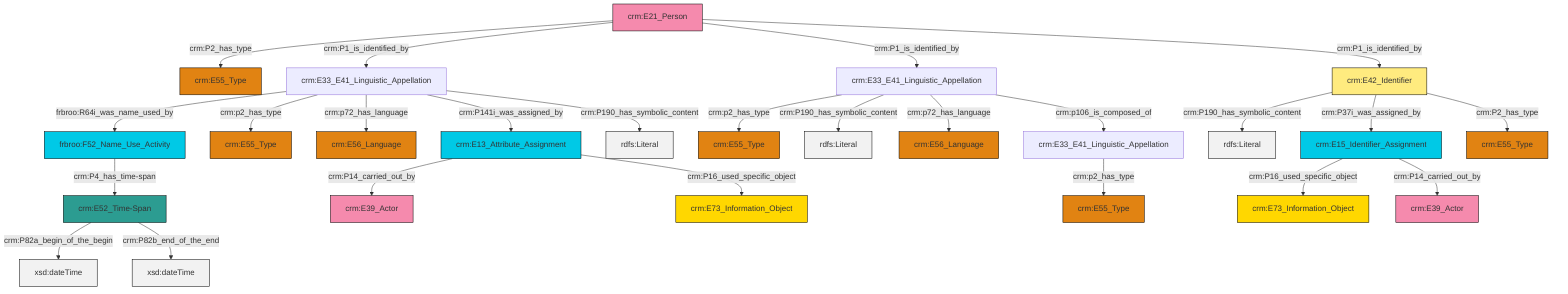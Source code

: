 graph TD
classDef Literal fill:#f2f2f2,stroke:#000000;
classDef CRM_Entity fill:#FFFFFF,stroke:#000000;
classDef Temporal_Entity fill:#00C9E6, stroke:#000000;
classDef Type fill:#E18312, stroke:#000000;
classDef Time-Span fill:#2C9C91, stroke:#000000;
classDef Appellation fill:#FFEB7F, stroke:#000000;
classDef Place fill:#008836, stroke:#000000;
classDef Persistent_Item fill:#B266B2, stroke:#000000;
classDef Conceptual_Object fill:#FFD700, stroke:#000000;
classDef Physical_Thing fill:#D2B48C, stroke:#000000;
classDef Actor fill:#f58aad, stroke:#000000;
classDef PC_Classes fill:#4ce600, stroke:#000000;
classDef Multi fill:#cccccc,stroke:#000000;

4["crm:E33_E41_Linguistic_Appellation"]:::Default -->|crm:p2_has_type| 2["crm:E55_Type"]:::Type
7["crm:E21_Person"]:::Actor -->|crm:P2_has_type| 8["crm:E55_Type"]:::Type
11["crm:E52_Time-Span"]:::Time-Span -->|crm:P82a_begin_of_the_begin| 12[xsd:dateTime]:::Literal
13["frbroo:F52_Name_Use_Activity"]:::Temporal_Entity -->|crm:P4_has_time-span| 11["crm:E52_Time-Span"]:::Time-Span
5["crm:E33_E41_Linguistic_Appellation"]:::Default -->|frbroo:R64i_was_name_used_by| 13["frbroo:F52_Name_Use_Activity"]:::Temporal_Entity
11["crm:E52_Time-Span"]:::Time-Span -->|crm:P82b_end_of_the_end| 25[xsd:dateTime]:::Literal
26["crm:E13_Attribute_Assignment"]:::Temporal_Entity -->|crm:P14_carried_out_by| 21["crm:E39_Actor"]:::Actor
26["crm:E13_Attribute_Assignment"]:::Temporal_Entity -->|crm:P16_used_specific_object| 28["crm:E73_Information_Object"]:::Conceptual_Object
4["crm:E33_E41_Linguistic_Appellation"]:::Default -->|crm:P190_has_symbolic_content| 31[rdfs:Literal]:::Literal
7["crm:E21_Person"]:::Actor -->|crm:P1_is_identified_by| 5["crm:E33_E41_Linguistic_Appellation"]:::Default
32["crm:E42_Identifier"]:::Appellation -->|crm:P190_has_symbolic_content| 33[rdfs:Literal]:::Literal
9["crm:E33_E41_Linguistic_Appellation"]:::Default -->|crm:p2_has_type| 34["crm:E55_Type"]:::Type
17["crm:E15_Identifier_Assignment"]:::Temporal_Entity -->|crm:P16_used_specific_object| 19["crm:E73_Information_Object"]:::Conceptual_Object
5["crm:E33_E41_Linguistic_Appellation"]:::Default -->|crm:p2_has_type| 36["crm:E55_Type"]:::Type
5["crm:E33_E41_Linguistic_Appellation"]:::Default -->|crm:p72_has_language| 38["crm:E56_Language"]:::Type
7["crm:E21_Person"]:::Actor -->|crm:P1_is_identified_by| 4["crm:E33_E41_Linguistic_Appellation"]:::Default
5["crm:E33_E41_Linguistic_Appellation"]:::Default -->|crm:P141i_was_assigned_by| 26["crm:E13_Attribute_Assignment"]:::Temporal_Entity
4["crm:E33_E41_Linguistic_Appellation"]:::Default -->|crm:p72_has_language| 0["crm:E56_Language"]:::Type
4["crm:E33_E41_Linguistic_Appellation"]:::Default -->|crm:p106_is_composed_of| 9["crm:E33_E41_Linguistic_Appellation"]:::Default
7["crm:E21_Person"]:::Actor -->|crm:P1_is_identified_by| 32["crm:E42_Identifier"]:::Appellation
32["crm:E42_Identifier"]:::Appellation -->|crm:P37i_was_assigned_by| 17["crm:E15_Identifier_Assignment"]:::Temporal_Entity
32["crm:E42_Identifier"]:::Appellation -->|crm:P2_has_type| 15["crm:E55_Type"]:::Type
17["crm:E15_Identifier_Assignment"]:::Temporal_Entity -->|crm:P14_carried_out_by| 23["crm:E39_Actor"]:::Actor
5["crm:E33_E41_Linguistic_Appellation"]:::Default -->|crm:P190_has_symbolic_content| 46[rdfs:Literal]:::Literal